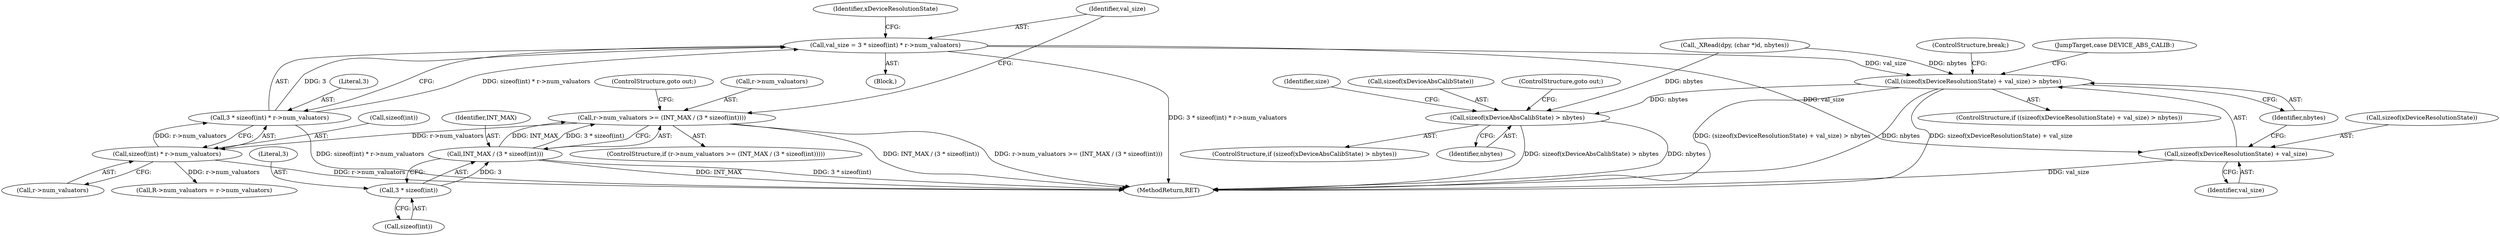 digraph "0_libXi_19a9cd607de73947fcfb104682f203ffe4e1f4e5_0@API" {
"1000257" [label="(Call,val_size = 3 * sizeof(int) * r->num_valuators)"];
"1000259" [label="(Call,3 * sizeof(int) * r->num_valuators)"];
"1000261" [label="(Call,sizeof(int) * r->num_valuators)"];
"1000246" [label="(Call,r->num_valuators >= (INT_MAX / (3 * sizeof(int))))"];
"1000250" [label="(Call,INT_MAX / (3 * sizeof(int)))"];
"1000252" [label="(Call,3 * sizeof(int))"];
"1000268" [label="(Call,(sizeof(xDeviceResolutionState) + val_size) > nbytes)"];
"1000278" [label="(Call,sizeof(xDeviceAbsCalibState) > nbytes)"];
"1000269" [label="(Call,sizeof(xDeviceResolutionState) + val_size)"];
"1000268" [label="(Call,(sizeof(xDeviceResolutionState) + val_size) > nbytes)"];
"1000282" [label="(ControlStructure,goto out;)"];
"1000269" [label="(Call,sizeof(xDeviceResolutionState) + val_size)"];
"1000260" [label="(Literal,3)"];
"1000246" [label="(Call,r->num_valuators >= (INT_MAX / (3 * sizeof(int))))"];
"1000254" [label="(Call,sizeof(int))"];
"1000274" [label="(ControlStructure,break;)"];
"1000245" [label="(ControlStructure,if (r->num_valuators >= (INT_MAX / (3 * sizeof(int)))))"];
"1000261" [label="(Call,sizeof(int) * r->num_valuators)"];
"1000275" [label="(JumpTarget,case DEVICE_ABS_CALIB:)"];
"1000256" [label="(ControlStructure,goto out;)"];
"1000278" [label="(Call,sizeof(xDeviceAbsCalibState) > nbytes)"];
"1000253" [label="(Literal,3)"];
"1000236" [label="(Block,)"];
"1000373" [label="(Call,R->num_valuators = r->num_valuators)"];
"1000271" [label="(Identifier,xDeviceResolutionState)"];
"1000224" [label="(Call,_XRead(dpy, (char *)d, nbytes))"];
"1000270" [label="(Call,sizeof(xDeviceResolutionState))"];
"1000277" [label="(ControlStructure,if (sizeof(xDeviceAbsCalibState) > nbytes))"];
"1000259" [label="(Call,3 * sizeof(int) * r->num_valuators)"];
"1000257" [label="(Call,val_size = 3 * sizeof(int) * r->num_valuators)"];
"1000252" [label="(Call,3 * sizeof(int))"];
"1000284" [label="(Identifier,size)"];
"1000262" [label="(Call,sizeof(int))"];
"1000267" [label="(ControlStructure,if ((sizeof(xDeviceResolutionState) + val_size) > nbytes))"];
"1000281" [label="(Identifier,nbytes)"];
"1000272" [label="(Identifier,val_size)"];
"1000250" [label="(Call,INT_MAX / (3 * sizeof(int)))"];
"1000264" [label="(Call,r->num_valuators)"];
"1000258" [label="(Identifier,val_size)"];
"1000273" [label="(Identifier,nbytes)"];
"1000247" [label="(Call,r->num_valuators)"];
"1000665" [label="(MethodReturn,RET)"];
"1000279" [label="(Call,sizeof(xDeviceAbsCalibState))"];
"1000251" [label="(Identifier,INT_MAX)"];
"1000257" -> "1000236"  [label="AST: "];
"1000257" -> "1000259"  [label="CFG: "];
"1000258" -> "1000257"  [label="AST: "];
"1000259" -> "1000257"  [label="AST: "];
"1000271" -> "1000257"  [label="CFG: "];
"1000257" -> "1000665"  [label="DDG: 3 * sizeof(int) * r->num_valuators"];
"1000259" -> "1000257"  [label="DDG: 3"];
"1000259" -> "1000257"  [label="DDG: sizeof(int) * r->num_valuators"];
"1000257" -> "1000268"  [label="DDG: val_size"];
"1000257" -> "1000269"  [label="DDG: val_size"];
"1000259" -> "1000261"  [label="CFG: "];
"1000260" -> "1000259"  [label="AST: "];
"1000261" -> "1000259"  [label="AST: "];
"1000259" -> "1000665"  [label="DDG: sizeof(int) * r->num_valuators"];
"1000261" -> "1000259"  [label="DDG: r->num_valuators"];
"1000261" -> "1000264"  [label="CFG: "];
"1000262" -> "1000261"  [label="AST: "];
"1000264" -> "1000261"  [label="AST: "];
"1000261" -> "1000665"  [label="DDG: r->num_valuators"];
"1000246" -> "1000261"  [label="DDG: r->num_valuators"];
"1000261" -> "1000373"  [label="DDG: r->num_valuators"];
"1000246" -> "1000245"  [label="AST: "];
"1000246" -> "1000250"  [label="CFG: "];
"1000247" -> "1000246"  [label="AST: "];
"1000250" -> "1000246"  [label="AST: "];
"1000256" -> "1000246"  [label="CFG: "];
"1000258" -> "1000246"  [label="CFG: "];
"1000246" -> "1000665"  [label="DDG: INT_MAX / (3 * sizeof(int))"];
"1000246" -> "1000665"  [label="DDG: r->num_valuators >= (INT_MAX / (3 * sizeof(int)))"];
"1000250" -> "1000246"  [label="DDG: INT_MAX"];
"1000250" -> "1000246"  [label="DDG: 3 * sizeof(int)"];
"1000250" -> "1000252"  [label="CFG: "];
"1000251" -> "1000250"  [label="AST: "];
"1000252" -> "1000250"  [label="AST: "];
"1000250" -> "1000665"  [label="DDG: INT_MAX"];
"1000250" -> "1000665"  [label="DDG: 3 * sizeof(int)"];
"1000252" -> "1000250"  [label="DDG: 3"];
"1000252" -> "1000254"  [label="CFG: "];
"1000253" -> "1000252"  [label="AST: "];
"1000254" -> "1000252"  [label="AST: "];
"1000268" -> "1000267"  [label="AST: "];
"1000268" -> "1000273"  [label="CFG: "];
"1000269" -> "1000268"  [label="AST: "];
"1000273" -> "1000268"  [label="AST: "];
"1000274" -> "1000268"  [label="CFG: "];
"1000275" -> "1000268"  [label="CFG: "];
"1000268" -> "1000665"  [label="DDG: sizeof(xDeviceResolutionState) + val_size"];
"1000268" -> "1000665"  [label="DDG: (sizeof(xDeviceResolutionState) + val_size) > nbytes"];
"1000268" -> "1000665"  [label="DDG: nbytes"];
"1000224" -> "1000268"  [label="DDG: nbytes"];
"1000268" -> "1000278"  [label="DDG: nbytes"];
"1000278" -> "1000277"  [label="AST: "];
"1000278" -> "1000281"  [label="CFG: "];
"1000279" -> "1000278"  [label="AST: "];
"1000281" -> "1000278"  [label="AST: "];
"1000282" -> "1000278"  [label="CFG: "];
"1000284" -> "1000278"  [label="CFG: "];
"1000278" -> "1000665"  [label="DDG: sizeof(xDeviceAbsCalibState) > nbytes"];
"1000278" -> "1000665"  [label="DDG: nbytes"];
"1000224" -> "1000278"  [label="DDG: nbytes"];
"1000269" -> "1000272"  [label="CFG: "];
"1000270" -> "1000269"  [label="AST: "];
"1000272" -> "1000269"  [label="AST: "];
"1000273" -> "1000269"  [label="CFG: "];
"1000269" -> "1000665"  [label="DDG: val_size"];
}
